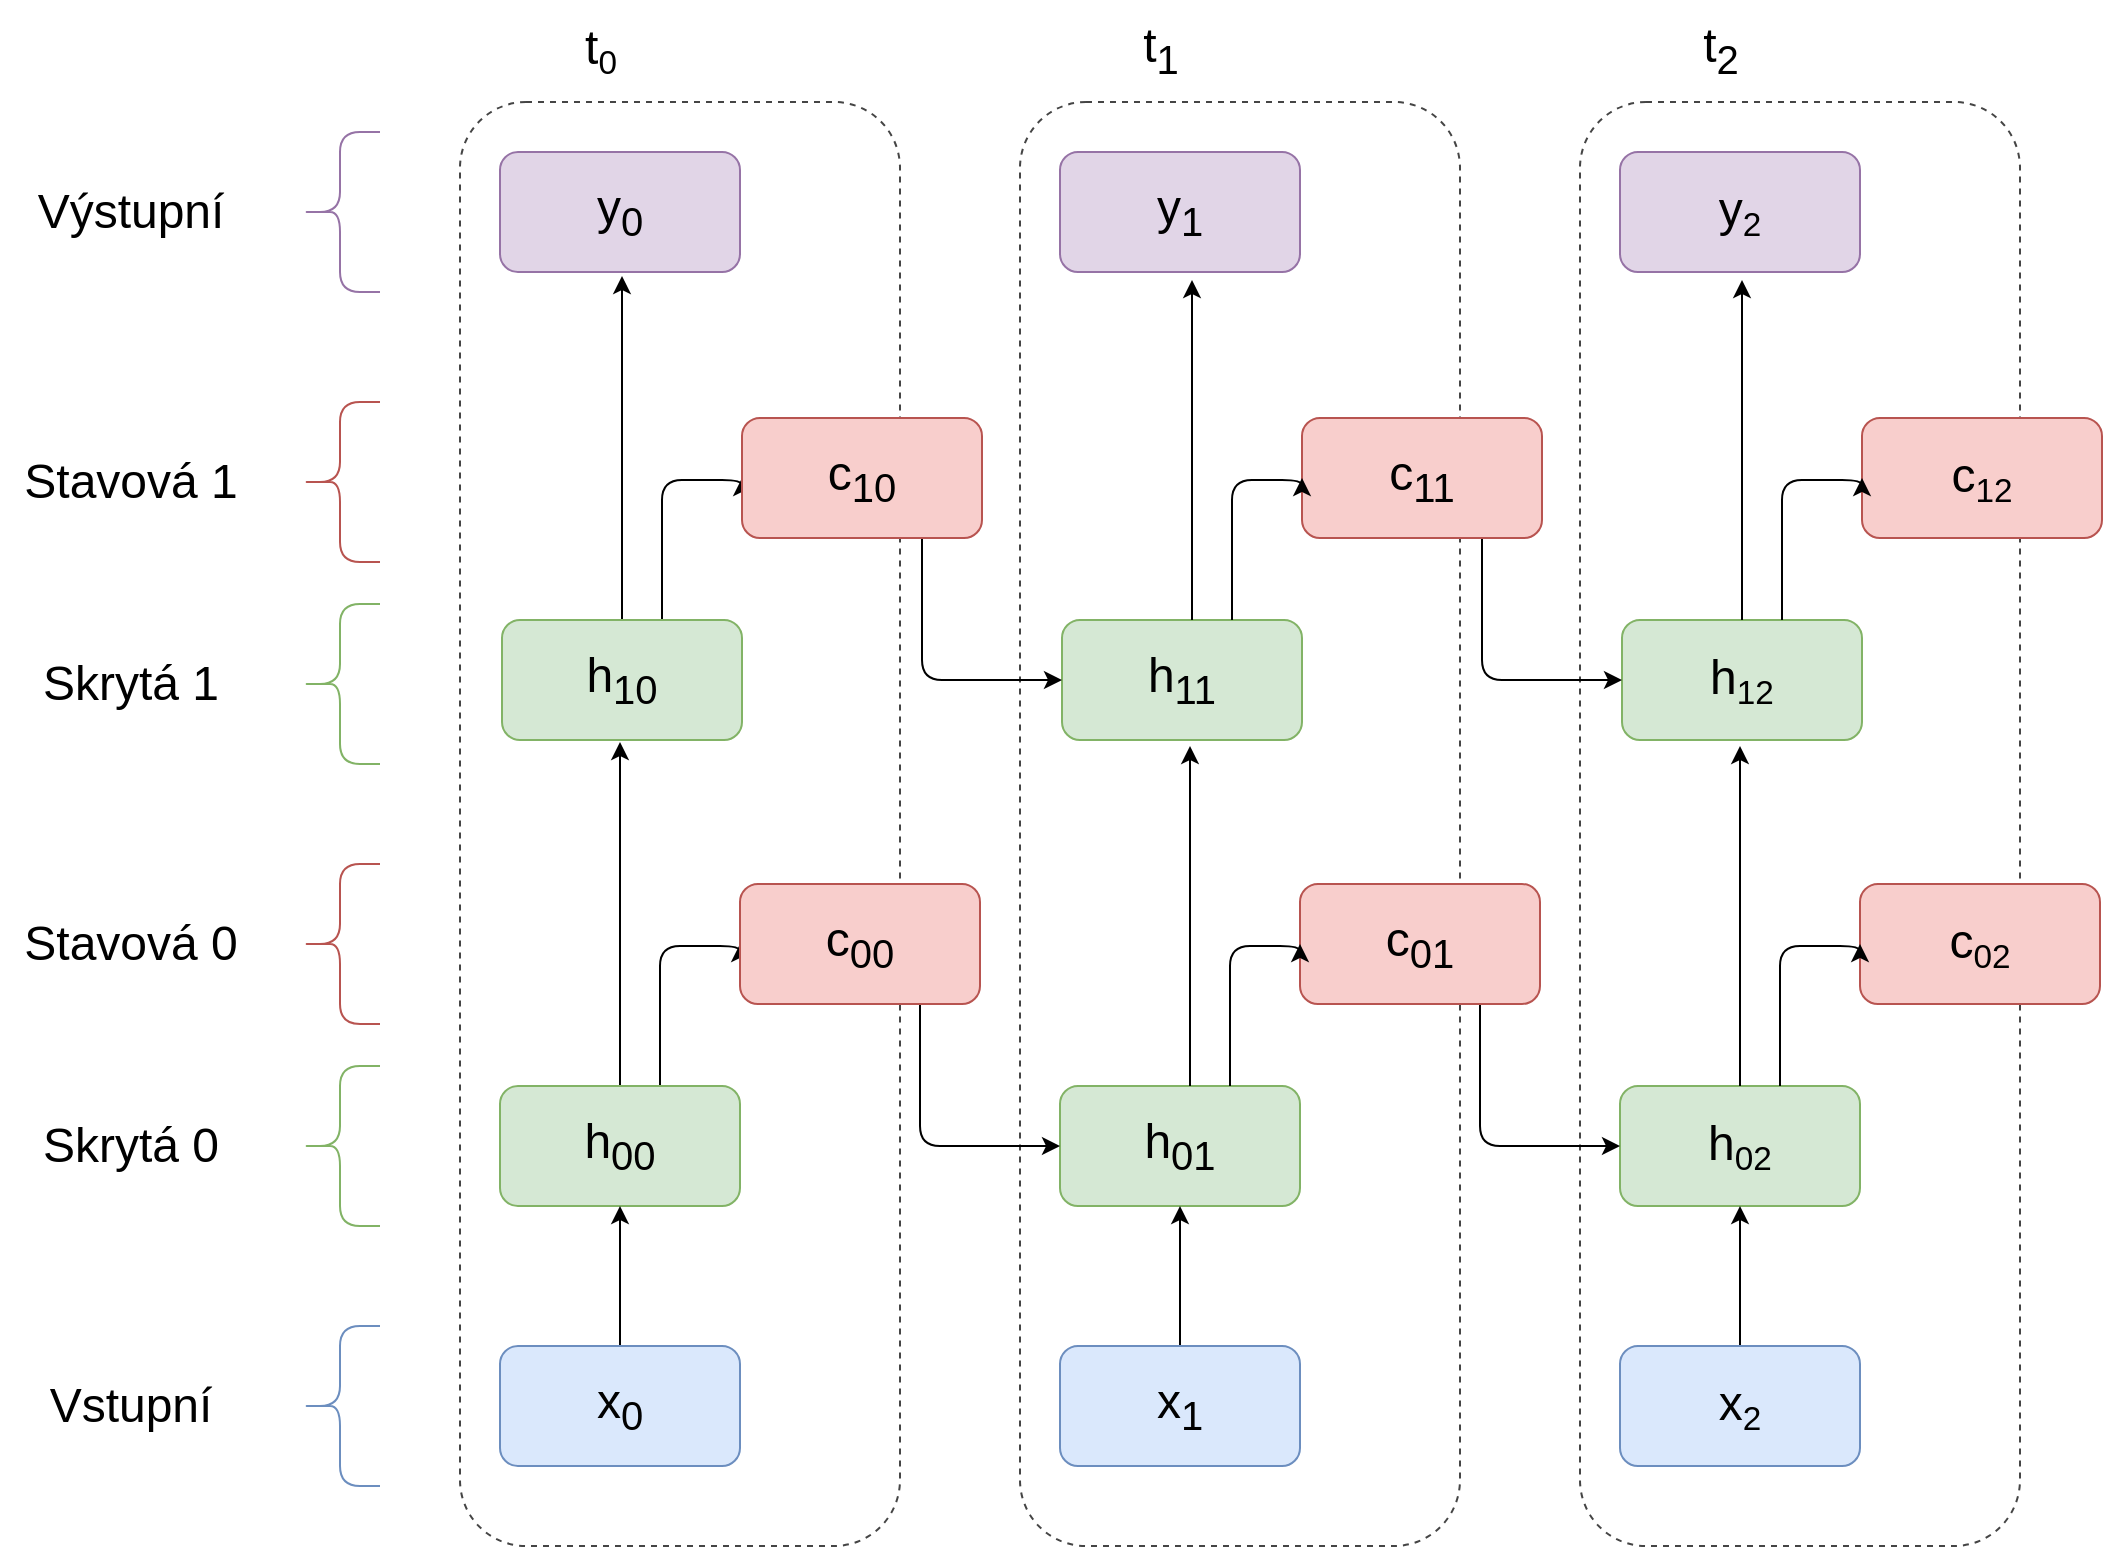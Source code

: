<mxfile>
    <diagram id="W5L7BJ5yFLHDJCStq1Pr" name="Page-1">
        <mxGraphModel dx="1659" dy="2235" grid="1" gridSize="10" guides="1" tooltips="1" connect="1" arrows="1" fold="1" page="1" pageScale="1" pageWidth="850" pageHeight="1100" math="0" shadow="0">
            <root>
                <mxCell id="0"/>
                <mxCell id="1" parent="0"/>
                <mxCell id="40" value="" style="rounded=1;whiteSpace=wrap;html=1;dashed=1;strokeColor=#454545;fillColor=none;" vertex="1" parent="1">
                    <mxGeometry x="850" y="-160" width="220" height="722" as="geometry"/>
                </mxCell>
                <mxCell id="39" value="" style="rounded=1;whiteSpace=wrap;html=1;dashed=1;strokeColor=#454545;fillColor=none;" vertex="1" parent="1">
                    <mxGeometry x="570" y="-160" width="220" height="722" as="geometry"/>
                </mxCell>
                <mxCell id="38" value="" style="rounded=1;whiteSpace=wrap;html=1;dashed=1;strokeColor=#454545;fillColor=none;" vertex="1" parent="1">
                    <mxGeometry x="290" y="-160" width="220" height="722" as="geometry"/>
                </mxCell>
                <mxCell id="3" value="&lt;font style=&quot;font-size: 24px;&quot;&gt;h&lt;sub style=&quot;&quot;&gt;01&lt;/sub&gt;&lt;/font&gt;" style="rounded=1;whiteSpace=wrap;html=1;fillColor=#d5e8d4;strokeColor=#82b366;" vertex="1" parent="1">
                    <mxGeometry x="590" y="332" width="120" height="60" as="geometry"/>
                </mxCell>
                <mxCell id="4" value="&lt;font style=&quot;font-size: 24px;&quot;&gt;h&lt;/font&gt;&lt;font style=&quot;font-size: 20px;&quot;&gt;&lt;sub&gt;02&lt;/sub&gt;&lt;/font&gt;" style="rounded=1;whiteSpace=wrap;html=1;fillColor=#d5e8d4;strokeColor=#82b366;" vertex="1" parent="1">
                    <mxGeometry x="870" y="332" width="120" height="60" as="geometry"/>
                </mxCell>
                <mxCell id="34" style="edgeStyle=none;html=1;" edge="1" parent="1" source="7" target="3">
                    <mxGeometry relative="1" as="geometry"/>
                </mxCell>
                <mxCell id="7" value="&lt;font style=&quot;font-size: 24px;&quot;&gt;x&lt;sub style=&quot;&quot;&gt;1&lt;/sub&gt;&lt;/font&gt;" style="rounded=1;whiteSpace=wrap;html=1;fillColor=#dae8fc;strokeColor=#6c8ebf;" vertex="1" parent="1">
                    <mxGeometry x="590" y="462" width="120" height="60" as="geometry"/>
                </mxCell>
                <mxCell id="35" style="edgeStyle=none;html=1;entryX=0.5;entryY=1;entryDx=0;entryDy=0;" edge="1" parent="1" source="8" target="4">
                    <mxGeometry relative="1" as="geometry"/>
                </mxCell>
                <mxCell id="8" value="&lt;font style=&quot;font-size: 24px;&quot;&gt;x&lt;/font&gt;&lt;font style=&quot;font-size: 20px;&quot;&gt;&lt;sub&gt;2&lt;/sub&gt;&lt;/font&gt;" style="rounded=1;whiteSpace=wrap;html=1;fillColor=#dae8fc;strokeColor=#6c8ebf;" vertex="1" parent="1">
                    <mxGeometry x="870" y="462" width="120" height="60" as="geometry"/>
                </mxCell>
                <mxCell id="37" style="edgeStyle=orthogonalEdgeStyle;html=1;exitX=0.75;exitY=1;exitDx=0;exitDy=0;entryX=0;entryY=0.5;entryDx=0;entryDy=0;" edge="1" parent="1" source="14" target="4">
                    <mxGeometry relative="1" as="geometry"/>
                </mxCell>
                <mxCell id="14" value="&lt;font style=&quot;font-size: 24px;&quot;&gt;c&lt;sub style=&quot;&quot;&gt;01&lt;/sub&gt;&lt;/font&gt;" style="rounded=1;whiteSpace=wrap;html=1;fillColor=#f8cecc;strokeColor=#b85450;" vertex="1" parent="1">
                    <mxGeometry x="710" y="231" width="120" height="60" as="geometry"/>
                </mxCell>
                <mxCell id="15" value="&lt;font style=&quot;font-size: 24px;&quot;&gt;c&lt;/font&gt;&lt;font style=&quot;font-size: 20px;&quot;&gt;&lt;sub&gt;02&lt;/sub&gt;&lt;/font&gt;" style="rounded=1;whiteSpace=wrap;html=1;fillColor=#f8cecc;strokeColor=#b85450;" vertex="1" parent="1">
                    <mxGeometry x="990" y="231" width="120" height="60" as="geometry"/>
                </mxCell>
                <mxCell id="17" value="&lt;font style=&quot;font-size: 24px;&quot;&gt;y&lt;sub style=&quot;&quot;&gt;1&lt;/sub&gt;&lt;/font&gt;" style="rounded=1;whiteSpace=wrap;html=1;fillColor=#e1d5e7;strokeColor=#9673a6;" vertex="1" parent="1">
                    <mxGeometry x="590" y="-135" width="120" height="60" as="geometry"/>
                </mxCell>
                <mxCell id="18" value="&lt;font style=&quot;font-size: 24px;&quot;&gt;y&lt;/font&gt;&lt;font style=&quot;font-size: 20px;&quot;&gt;&lt;sub&gt;2&lt;/sub&gt;&lt;/font&gt;" style="rounded=1;whiteSpace=wrap;html=1;fillColor=#e1d5e7;strokeColor=#9673a6;" vertex="1" parent="1">
                    <mxGeometry x="870" y="-135" width="120" height="60" as="geometry"/>
                </mxCell>
                <mxCell id="28" style="edgeStyle=none;html=1;" edge="1" parent="1" source="23">
                    <mxGeometry relative="1" as="geometry">
                        <mxPoint x="370" y="160" as="targetPoint"/>
                    </mxGeometry>
                </mxCell>
                <mxCell id="29" style="edgeStyle=orthogonalEdgeStyle;html=1;entryX=0;entryY=0.5;entryDx=0;entryDy=0;" edge="1" parent="1" source="23" target="25">
                    <mxGeometry relative="1" as="geometry">
                        <Array as="points">
                            <mxPoint x="390" y="262"/>
                        </Array>
                    </mxGeometry>
                </mxCell>
                <mxCell id="23" value="&lt;font style=&quot;font-size: 24px;&quot;&gt;h&lt;sub style=&quot;&quot;&gt;00&lt;/sub&gt;&lt;/font&gt;" style="rounded=1;whiteSpace=wrap;html=1;fillColor=#d5e8d4;strokeColor=#82b366;" vertex="1" parent="1">
                    <mxGeometry x="310" y="332" width="120" height="60" as="geometry"/>
                </mxCell>
                <mxCell id="27" style="edgeStyle=none;html=1;" edge="1" parent="1" source="24" target="23">
                    <mxGeometry relative="1" as="geometry"/>
                </mxCell>
                <mxCell id="24" value="&lt;font style=&quot;font-size: 24px;&quot;&gt;x&lt;sub style=&quot;&quot;&gt;0&lt;/sub&gt;&lt;/font&gt;" style="rounded=1;whiteSpace=wrap;html=1;fillColor=#dae8fc;strokeColor=#6c8ebf;" vertex="1" parent="1">
                    <mxGeometry x="310" y="462" width="120" height="60" as="geometry"/>
                </mxCell>
                <mxCell id="36" style="edgeStyle=orthogonalEdgeStyle;html=1;exitX=0.75;exitY=1;exitDx=0;exitDy=0;entryX=0;entryY=0.5;entryDx=0;entryDy=0;" edge="1" parent="1" source="25" target="3">
                    <mxGeometry relative="1" as="geometry"/>
                </mxCell>
                <mxCell id="25" value="&lt;font style=&quot;font-size: 24px;&quot;&gt;c&lt;sub style=&quot;&quot;&gt;00&lt;/sub&gt;&lt;/font&gt;" style="rounded=1;whiteSpace=wrap;html=1;fillColor=#f8cecc;strokeColor=#b85450;" vertex="1" parent="1">
                    <mxGeometry x="430" y="231" width="120" height="60" as="geometry"/>
                </mxCell>
                <mxCell id="26" value="&lt;font style=&quot;font-size: 24px;&quot;&gt;y&lt;sub style=&quot;&quot;&gt;0&lt;/sub&gt;&lt;/font&gt;" style="rounded=1;whiteSpace=wrap;html=1;fillColor=#e1d5e7;strokeColor=#9673a6;" vertex="1" parent="1">
                    <mxGeometry x="310" y="-135" width="120" height="60" as="geometry"/>
                </mxCell>
                <mxCell id="30" style="edgeStyle=none;html=1;" edge="1" parent="1">
                    <mxGeometry relative="1" as="geometry">
                        <mxPoint x="655" y="332" as="sourcePoint"/>
                        <mxPoint x="655" y="162" as="targetPoint"/>
                    </mxGeometry>
                </mxCell>
                <mxCell id="31" style="edgeStyle=orthogonalEdgeStyle;html=1;entryX=0;entryY=0.5;entryDx=0;entryDy=0;" edge="1" parent="1" target="14">
                    <mxGeometry relative="1" as="geometry">
                        <mxPoint x="675" y="332" as="sourcePoint"/>
                        <mxPoint x="705" y="262" as="targetPoint"/>
                        <Array as="points">
                            <mxPoint x="675" y="262"/>
                        </Array>
                    </mxGeometry>
                </mxCell>
                <mxCell id="32" style="edgeStyle=none;html=1;" edge="1" parent="1">
                    <mxGeometry relative="1" as="geometry">
                        <mxPoint x="930" y="332" as="sourcePoint"/>
                        <mxPoint x="930" y="162" as="targetPoint"/>
                    </mxGeometry>
                </mxCell>
                <mxCell id="33" style="edgeStyle=orthogonalEdgeStyle;html=1;entryX=0;entryY=0.5;entryDx=0;entryDy=0;" edge="1" parent="1" target="15">
                    <mxGeometry relative="1" as="geometry">
                        <mxPoint x="950" y="332" as="sourcePoint"/>
                        <mxPoint x="985" y="262" as="targetPoint"/>
                        <Array as="points">
                            <mxPoint x="950" y="262"/>
                        </Array>
                    </mxGeometry>
                </mxCell>
                <mxCell id="41" value="&lt;font style=&quot;font-size: 24px;&quot;&gt;t&lt;/font&gt;&lt;font style=&quot;font-size: 20px;&quot;&gt;&lt;sub&gt;0&lt;/sub&gt;&lt;/font&gt;" style="text;html=1;align=center;verticalAlign=middle;resizable=0;points=[];autosize=1;strokeColor=none;fillColor=none;" vertex="1" parent="1">
                    <mxGeometry x="340" y="-211" width="40" height="50" as="geometry"/>
                </mxCell>
                <mxCell id="42" value="&lt;font style=&quot;font-size: 24px;&quot;&gt;t&lt;sub style=&quot;&quot;&gt;2&lt;/sub&gt;&lt;/font&gt;" style="text;html=1;align=center;verticalAlign=middle;resizable=0;points=[];autosize=1;strokeColor=none;fillColor=none;" vertex="1" parent="1">
                    <mxGeometry x="900" y="-211" width="40" height="50" as="geometry"/>
                </mxCell>
                <mxCell id="43" value="&lt;font style=&quot;font-size: 24px;&quot;&gt;t&lt;sub style=&quot;&quot;&gt;1&lt;/sub&gt;&lt;/font&gt;" style="text;html=1;align=center;verticalAlign=middle;resizable=0;points=[];autosize=1;strokeColor=none;fillColor=none;" vertex="1" parent="1">
                    <mxGeometry x="620" y="-211" width="40" height="50" as="geometry"/>
                </mxCell>
                <mxCell id="45" value="" style="shape=curlyBracket;whiteSpace=wrap;html=1;rounded=1;labelPosition=left;verticalLabelPosition=middle;align=right;verticalAlign=middle;size=0.5;fillColor=#f8cecc;strokeColor=#b85450;" vertex="1" parent="1">
                    <mxGeometry x="210" y="221" width="40" height="80" as="geometry"/>
                </mxCell>
                <mxCell id="46" value="" style="shape=curlyBracket;whiteSpace=wrap;html=1;rounded=1;labelPosition=left;verticalLabelPosition=middle;align=right;verticalAlign=middle;size=0.5;fillColor=#d5e8d4;strokeColor=#82b366;" vertex="1" parent="1">
                    <mxGeometry x="210" y="322" width="40" height="80" as="geometry"/>
                </mxCell>
                <mxCell id="47" value="" style="shape=curlyBracket;whiteSpace=wrap;html=1;rounded=1;labelPosition=left;verticalLabelPosition=middle;align=right;verticalAlign=middle;size=0.5;fillColor=#dae8fc;strokeColor=#6c8ebf;" vertex="1" parent="1">
                    <mxGeometry x="210" y="452" width="40" height="80" as="geometry"/>
                </mxCell>
                <mxCell id="49" value="&lt;font style=&quot;font-size: 24px;&quot;&gt;Stavová 0&lt;/font&gt;" style="text;html=1;align=center;verticalAlign=middle;resizable=0;points=[];autosize=1;strokeColor=none;fillColor=none;" vertex="1" parent="1">
                    <mxGeometry x="60" y="241" width="130" height="40" as="geometry"/>
                </mxCell>
                <mxCell id="50" value="&lt;font style=&quot;font-size: 24px;&quot;&gt;Skrytá 0&lt;/font&gt;" style="text;html=1;align=center;verticalAlign=middle;resizable=0;points=[];autosize=1;strokeColor=none;fillColor=none;" vertex="1" parent="1">
                    <mxGeometry x="70" y="342" width="110" height="40" as="geometry"/>
                </mxCell>
                <mxCell id="51" value="&lt;span style=&quot;font-size: 24px;&quot;&gt;Vstupní&lt;/span&gt;" style="text;html=1;align=center;verticalAlign=middle;resizable=0;points=[];autosize=1;strokeColor=none;fillColor=none;" vertex="1" parent="1">
                    <mxGeometry x="75" y="472" width="100" height="40" as="geometry"/>
                </mxCell>
                <mxCell id="65" value="&lt;font style=&quot;font-size: 24px;&quot;&gt;h&lt;sub style=&quot;&quot;&gt;11&lt;/sub&gt;&lt;/font&gt;" style="rounded=1;whiteSpace=wrap;html=1;fillColor=#d5e8d4;strokeColor=#82b366;" vertex="1" parent="1">
                    <mxGeometry x="591" y="99" width="120" height="60" as="geometry"/>
                </mxCell>
                <mxCell id="66" value="&lt;font style=&quot;font-size: 24px;&quot;&gt;h&lt;/font&gt;&lt;font style=&quot;font-size: 20px;&quot;&gt;&lt;sub&gt;12&lt;/sub&gt;&lt;/font&gt;" style="rounded=1;whiteSpace=wrap;html=1;fillColor=#d5e8d4;strokeColor=#82b366;" vertex="1" parent="1">
                    <mxGeometry x="871" y="99" width="120" height="60" as="geometry"/>
                </mxCell>
                <mxCell id="67" style="edgeStyle=orthogonalEdgeStyle;html=1;exitX=0.75;exitY=1;exitDx=0;exitDy=0;entryX=0;entryY=0.5;entryDx=0;entryDy=0;" edge="1" parent="1" source="68" target="66">
                    <mxGeometry relative="1" as="geometry"/>
                </mxCell>
                <mxCell id="68" value="&lt;font style=&quot;font-size: 24px;&quot;&gt;c&lt;sub style=&quot;&quot;&gt;11&lt;/sub&gt;&lt;/font&gt;" style="rounded=1;whiteSpace=wrap;html=1;fillColor=#f8cecc;strokeColor=#b85450;" vertex="1" parent="1">
                    <mxGeometry x="711" y="-2" width="120" height="60" as="geometry"/>
                </mxCell>
                <mxCell id="69" value="&lt;font style=&quot;font-size: 24px;&quot;&gt;c&lt;/font&gt;&lt;font style=&quot;font-size: 20px;&quot;&gt;&lt;sub&gt;12&lt;/sub&gt;&lt;/font&gt;" style="rounded=1;whiteSpace=wrap;html=1;fillColor=#f8cecc;strokeColor=#b85450;" vertex="1" parent="1">
                    <mxGeometry x="991" y="-2" width="120" height="60" as="geometry"/>
                </mxCell>
                <mxCell id="70" style="edgeStyle=none;html=1;" edge="1" parent="1" source="72">
                    <mxGeometry relative="1" as="geometry">
                        <mxPoint x="371" y="-73" as="targetPoint"/>
                    </mxGeometry>
                </mxCell>
                <mxCell id="71" style="edgeStyle=orthogonalEdgeStyle;html=1;entryX=0;entryY=0.5;entryDx=0;entryDy=0;" edge="1" parent="1" source="72" target="74">
                    <mxGeometry relative="1" as="geometry">
                        <Array as="points">
                            <mxPoint x="391" y="29"/>
                        </Array>
                    </mxGeometry>
                </mxCell>
                <mxCell id="72" value="&lt;font style=&quot;font-size: 24px;&quot;&gt;h&lt;sub style=&quot;&quot;&gt;10&lt;/sub&gt;&lt;/font&gt;" style="rounded=1;whiteSpace=wrap;html=1;fillColor=#d5e8d4;strokeColor=#82b366;" vertex="1" parent="1">
                    <mxGeometry x="311" y="99" width="120" height="60" as="geometry"/>
                </mxCell>
                <mxCell id="73" style="edgeStyle=orthogonalEdgeStyle;html=1;exitX=0.75;exitY=1;exitDx=0;exitDy=0;entryX=0;entryY=0.5;entryDx=0;entryDy=0;" edge="1" parent="1" source="74" target="65">
                    <mxGeometry relative="1" as="geometry"/>
                </mxCell>
                <mxCell id="74" value="&lt;font style=&quot;font-size: 24px;&quot;&gt;c&lt;sub style=&quot;&quot;&gt;10&lt;/sub&gt;&lt;/font&gt;" style="rounded=1;whiteSpace=wrap;html=1;fillColor=#f8cecc;strokeColor=#b85450;" vertex="1" parent="1">
                    <mxGeometry x="431" y="-2" width="120" height="60" as="geometry"/>
                </mxCell>
                <mxCell id="75" style="edgeStyle=none;html=1;" edge="1" parent="1">
                    <mxGeometry relative="1" as="geometry">
                        <mxPoint x="656" y="99" as="sourcePoint"/>
                        <mxPoint x="656" y="-71" as="targetPoint"/>
                    </mxGeometry>
                </mxCell>
                <mxCell id="76" style="edgeStyle=orthogonalEdgeStyle;html=1;entryX=0;entryY=0.5;entryDx=0;entryDy=0;" edge="1" parent="1" target="68">
                    <mxGeometry relative="1" as="geometry">
                        <mxPoint x="676" y="99" as="sourcePoint"/>
                        <mxPoint x="706" y="29" as="targetPoint"/>
                        <Array as="points">
                            <mxPoint x="676" y="29"/>
                        </Array>
                    </mxGeometry>
                </mxCell>
                <mxCell id="77" style="edgeStyle=none;html=1;" edge="1" parent="1">
                    <mxGeometry relative="1" as="geometry">
                        <mxPoint x="931" y="99" as="sourcePoint"/>
                        <mxPoint x="931" y="-71" as="targetPoint"/>
                    </mxGeometry>
                </mxCell>
                <mxCell id="78" style="edgeStyle=orthogonalEdgeStyle;html=1;entryX=0;entryY=0.5;entryDx=0;entryDy=0;" edge="1" parent="1" target="69">
                    <mxGeometry relative="1" as="geometry">
                        <mxPoint x="951" y="99" as="sourcePoint"/>
                        <mxPoint x="986" y="29" as="targetPoint"/>
                        <Array as="points">
                            <mxPoint x="951" y="29"/>
                        </Array>
                    </mxGeometry>
                </mxCell>
                <mxCell id="81" value="" style="shape=curlyBracket;whiteSpace=wrap;html=1;rounded=1;labelPosition=left;verticalLabelPosition=middle;align=right;verticalAlign=middle;size=0.5;fillColor=#e1d5e7;strokeColor=#9673a6;" vertex="1" parent="1">
                    <mxGeometry x="210" y="-145" width="40" height="80" as="geometry"/>
                </mxCell>
                <mxCell id="82" value="&lt;font style=&quot;font-size: 24px;&quot;&gt;Výstupní&lt;/font&gt;" style="text;html=1;align=center;verticalAlign=middle;resizable=0;points=[];autosize=1;strokeColor=none;fillColor=none;" vertex="1" parent="1">
                    <mxGeometry x="65" y="-125" width="120" height="40" as="geometry"/>
                </mxCell>
                <mxCell id="84" value="" style="shape=curlyBracket;whiteSpace=wrap;html=1;rounded=1;labelPosition=left;verticalLabelPosition=middle;align=right;verticalAlign=middle;size=0.5;fillColor=#f8cecc;strokeColor=#b85450;" vertex="1" parent="1">
                    <mxGeometry x="210" y="-10" width="40" height="80" as="geometry"/>
                </mxCell>
                <mxCell id="85" value="" style="shape=curlyBracket;whiteSpace=wrap;html=1;rounded=1;labelPosition=left;verticalLabelPosition=middle;align=right;verticalAlign=middle;size=0.5;fillColor=#d5e8d4;strokeColor=#82b366;" vertex="1" parent="1">
                    <mxGeometry x="210" y="91" width="40" height="80" as="geometry"/>
                </mxCell>
                <mxCell id="86" value="&lt;font style=&quot;font-size: 24px;&quot;&gt;Stavová 1&lt;/font&gt;" style="text;html=1;align=center;verticalAlign=middle;resizable=0;points=[];autosize=1;strokeColor=none;fillColor=none;" vertex="1" parent="1">
                    <mxGeometry x="60" y="10" width="130" height="40" as="geometry"/>
                </mxCell>
                <mxCell id="87" value="&lt;font style=&quot;font-size: 24px;&quot;&gt;Skrytá 1&lt;/font&gt;" style="text;html=1;align=center;verticalAlign=middle;resizable=0;points=[];autosize=1;strokeColor=none;fillColor=none;" vertex="1" parent="1">
                    <mxGeometry x="70" y="111" width="110" height="40" as="geometry"/>
                </mxCell>
            </root>
        </mxGraphModel>
    </diagram>
</mxfile>